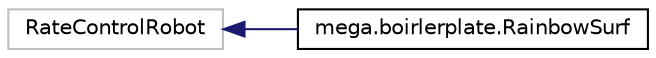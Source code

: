 digraph "Graphical Class Hierarchy"
{
  edge [fontname="Helvetica",fontsize="10",labelfontname="Helvetica",labelfontsize="10"];
  node [fontname="Helvetica",fontsize="10",shape=record];
  rankdir="LR";
  Node9 [label="RateControlRobot",height=0.2,width=0.4,color="grey75", fillcolor="white", style="filled"];
  Node9 -> Node0 [dir="back",color="midnightblue",fontsize="10",style="solid",fontname="Helvetica"];
  Node0 [label="mega.boirlerplate.RainbowSurf",height=0.2,width=0.4,color="black", fillcolor="white", style="filled",URL="$classmega_1_1boirlerplate_1_1_rainbow_surf.html"];
}
